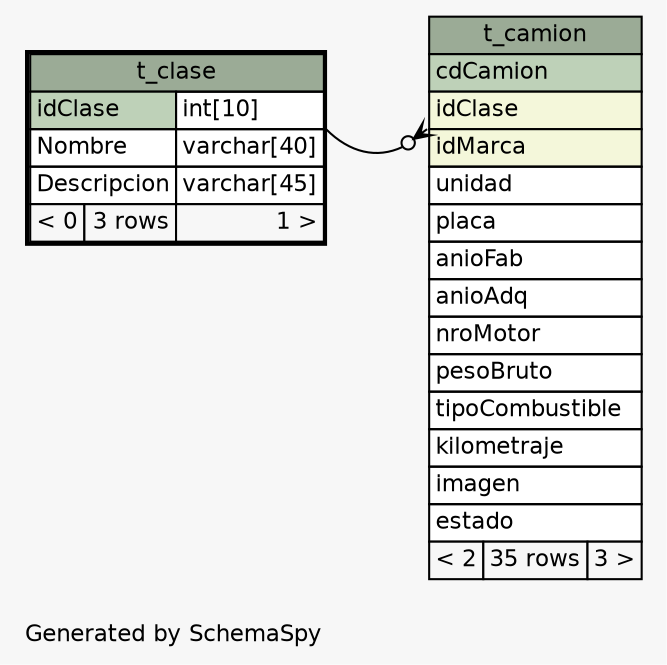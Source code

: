 // dot null on Windows 7 6.1
// SchemaSpy rev 590
digraph "oneDegreeRelationshipsDiagram" {
  graph [
    rankdir="RL"
    bgcolor="#f7f7f7"
    label="\nGenerated by SchemaSpy"
    labeljust="l"
    nodesep="0.18"
    ranksep="0.46"
    fontname="Helvetica"
    fontsize="11"
  ];
  node [
    fontname="Helvetica"
    fontsize="11"
    shape="plaintext"
  ];
  edge [
    arrowsize="0.8"
  ];
  "t_camion":"idClase":sw -> "t_clase":"idClase.type":se [arrowhead=none dir=back arrowtail=crowodot];
  "t_camion" [
    label=<
    <TABLE BORDER="0" CELLBORDER="1" CELLSPACING="0" BGCOLOR="#ffffff">
      <TR><TD COLSPAN="3" BGCOLOR="#9bab96" ALIGN="CENTER">t_camion</TD></TR>
      <TR><TD PORT="cdCamion" COLSPAN="3" BGCOLOR="#bed1b8" ALIGN="LEFT">cdCamion</TD></TR>
      <TR><TD PORT="idClase" COLSPAN="3" BGCOLOR="#f4f7da" ALIGN="LEFT">idClase</TD></TR>
      <TR><TD PORT="idMarca" COLSPAN="3" BGCOLOR="#f4f7da" ALIGN="LEFT">idMarca</TD></TR>
      <TR><TD PORT="unidad" COLSPAN="3" ALIGN="LEFT">unidad</TD></TR>
      <TR><TD PORT="placa" COLSPAN="3" ALIGN="LEFT">placa</TD></TR>
      <TR><TD PORT="anioFab" COLSPAN="3" ALIGN="LEFT">anioFab</TD></TR>
      <TR><TD PORT="anioAdq" COLSPAN="3" ALIGN="LEFT">anioAdq</TD></TR>
      <TR><TD PORT="nroMotor" COLSPAN="3" ALIGN="LEFT">nroMotor</TD></TR>
      <TR><TD PORT="pesoBruto" COLSPAN="3" ALIGN="LEFT">pesoBruto</TD></TR>
      <TR><TD PORT="tipoCombustible" COLSPAN="3" ALIGN="LEFT">tipoCombustible</TD></TR>
      <TR><TD PORT="kilometraje" COLSPAN="3" ALIGN="LEFT">kilometraje</TD></TR>
      <TR><TD PORT="imagen" COLSPAN="3" ALIGN="LEFT">imagen</TD></TR>
      <TR><TD PORT="estado" COLSPAN="3" ALIGN="LEFT">estado</TD></TR>
      <TR><TD ALIGN="LEFT" BGCOLOR="#f7f7f7">&lt; 2</TD><TD ALIGN="RIGHT" BGCOLOR="#f7f7f7">35 rows</TD><TD ALIGN="RIGHT" BGCOLOR="#f7f7f7">3 &gt;</TD></TR>
    </TABLE>>
    URL="t_camion.html"
    tooltip="t_camion"
  ];
  "t_clase" [
    label=<
    <TABLE BORDER="2" CELLBORDER="1" CELLSPACING="0" BGCOLOR="#ffffff">
      <TR><TD COLSPAN="3" BGCOLOR="#9bab96" ALIGN="CENTER">t_clase</TD></TR>
      <TR><TD PORT="idClase" COLSPAN="2" BGCOLOR="#bed1b8" ALIGN="LEFT">idClase</TD><TD PORT="idClase.type" ALIGN="LEFT">int[10]</TD></TR>
      <TR><TD PORT="Nombre" COLSPAN="2" ALIGN="LEFT">Nombre</TD><TD PORT="Nombre.type" ALIGN="LEFT">varchar[40]</TD></TR>
      <TR><TD PORT="Descripcion" COLSPAN="2" ALIGN="LEFT">Descripcion</TD><TD PORT="Descripcion.type" ALIGN="LEFT">varchar[45]</TD></TR>
      <TR><TD ALIGN="LEFT" BGCOLOR="#f7f7f7">&lt; 0</TD><TD ALIGN="RIGHT" BGCOLOR="#f7f7f7">3 rows</TD><TD ALIGN="RIGHT" BGCOLOR="#f7f7f7">1 &gt;</TD></TR>
    </TABLE>>
    URL="t_clase.html"
    tooltip="t_clase"
  ];
}
